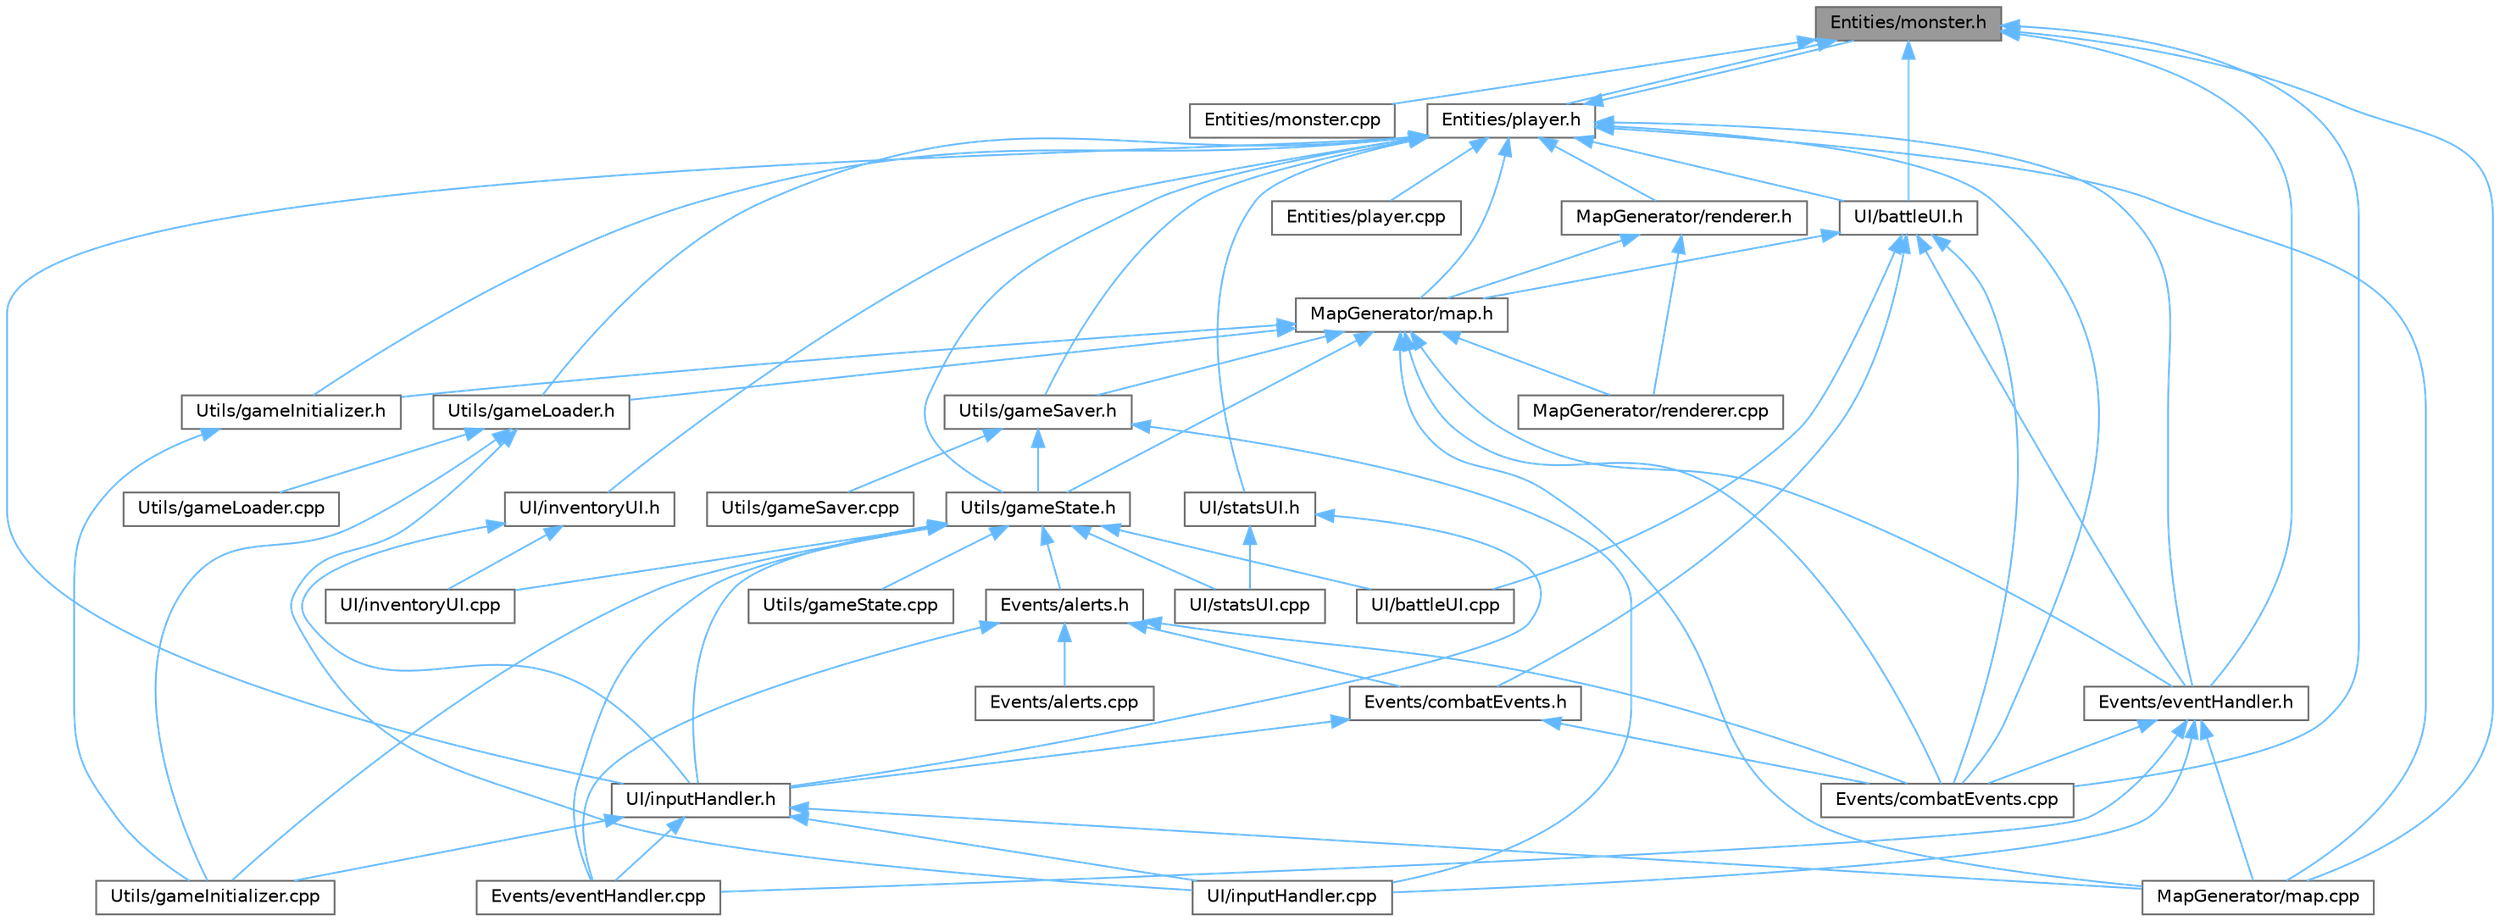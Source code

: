 digraph "Entities/monster.h"
{
 // LATEX_PDF_SIZE
  bgcolor="transparent";
  edge [fontname=Helvetica,fontsize=10,labelfontname=Helvetica,labelfontsize=10];
  node [fontname=Helvetica,fontsize=10,shape=box,height=0.2,width=0.4];
  Node1 [id="Node000001",label="Entities/monster.h",height=0.2,width=0.4,color="gray40", fillcolor="grey60", style="filled", fontcolor="black",tooltip=" "];
  Node1 -> Node2 [id="edge70_Node000001_Node000002",dir="back",color="steelblue1",style="solid",tooltip=" "];
  Node2 [id="Node000002",label="Entities/monster.cpp",height=0.2,width=0.4,color="grey40", fillcolor="white", style="filled",URL="$monster_8cpp.html",tooltip=" "];
  Node1 -> Node3 [id="edge71_Node000001_Node000003",dir="back",color="steelblue1",style="solid",tooltip=" "];
  Node3 [id="Node000003",label="Entities/player.h",height=0.2,width=0.4,color="grey40", fillcolor="white", style="filled",URL="$player_8h.html",tooltip=" "];
  Node3 -> Node1 [id="edge72_Node000003_Node000001",dir="back",color="steelblue1",style="solid",tooltip=" "];
  Node3 -> Node4 [id="edge73_Node000003_Node000004",dir="back",color="steelblue1",style="solid",tooltip=" "];
  Node4 [id="Node000004",label="Entities/player.cpp",height=0.2,width=0.4,color="grey40", fillcolor="white", style="filled",URL="$player_8cpp.html",tooltip=" "];
  Node3 -> Node5 [id="edge74_Node000003_Node000005",dir="back",color="steelblue1",style="solid",tooltip=" "];
  Node5 [id="Node000005",label="Events/combatEvents.cpp",height=0.2,width=0.4,color="grey40", fillcolor="white", style="filled",URL="$combat_events_8cpp.html",tooltip=" "];
  Node3 -> Node6 [id="edge75_Node000003_Node000006",dir="back",color="steelblue1",style="solid",tooltip=" "];
  Node6 [id="Node000006",label="Events/eventHandler.h",height=0.2,width=0.4,color="grey40", fillcolor="white", style="filled",URL="$event_handler_8h.html",tooltip=" "];
  Node6 -> Node5 [id="edge76_Node000006_Node000005",dir="back",color="steelblue1",style="solid",tooltip=" "];
  Node6 -> Node7 [id="edge77_Node000006_Node000007",dir="back",color="steelblue1",style="solid",tooltip=" "];
  Node7 [id="Node000007",label="Events/eventHandler.cpp",height=0.2,width=0.4,color="grey40", fillcolor="white", style="filled",URL="$event_handler_8cpp.html",tooltip=" "];
  Node6 -> Node8 [id="edge78_Node000006_Node000008",dir="back",color="steelblue1",style="solid",tooltip=" "];
  Node8 [id="Node000008",label="MapGenerator/map.cpp",height=0.2,width=0.4,color="grey40", fillcolor="white", style="filled",URL="$map_8cpp.html",tooltip=" "];
  Node6 -> Node9 [id="edge79_Node000006_Node000009",dir="back",color="steelblue1",style="solid",tooltip=" "];
  Node9 [id="Node000009",label="UI/inputHandler.cpp",height=0.2,width=0.4,color="grey40", fillcolor="white", style="filled",URL="$input_handler_8cpp.html",tooltip=" "];
  Node3 -> Node8 [id="edge80_Node000003_Node000008",dir="back",color="steelblue1",style="solid",tooltip=" "];
  Node3 -> Node10 [id="edge81_Node000003_Node000010",dir="back",color="steelblue1",style="solid",tooltip=" "];
  Node10 [id="Node000010",label="MapGenerator/map.h",height=0.2,width=0.4,color="grey40", fillcolor="white", style="filled",URL="$map_8h.html",tooltip=" "];
  Node10 -> Node5 [id="edge82_Node000010_Node000005",dir="back",color="steelblue1",style="solid",tooltip=" "];
  Node10 -> Node6 [id="edge83_Node000010_Node000006",dir="back",color="steelblue1",style="solid",tooltip=" "];
  Node10 -> Node8 [id="edge84_Node000010_Node000008",dir="back",color="steelblue1",style="solid",tooltip=" "];
  Node10 -> Node11 [id="edge85_Node000010_Node000011",dir="back",color="steelblue1",style="solid",tooltip=" "];
  Node11 [id="Node000011",label="MapGenerator/renderer.cpp",height=0.2,width=0.4,color="grey40", fillcolor="white", style="filled",URL="$renderer_8cpp.html",tooltip=" "];
  Node10 -> Node12 [id="edge86_Node000010_Node000012",dir="back",color="steelblue1",style="solid",tooltip=" "];
  Node12 [id="Node000012",label="Utils/gameInitializer.h",height=0.2,width=0.4,color="grey40", fillcolor="white", style="filled",URL="$game_initializer_8h.html",tooltip=" "];
  Node12 -> Node13 [id="edge87_Node000012_Node000013",dir="back",color="steelblue1",style="solid",tooltip=" "];
  Node13 [id="Node000013",label="Utils/gameInitializer.cpp",height=0.2,width=0.4,color="grey40", fillcolor="white", style="filled",URL="$game_initializer_8cpp.html",tooltip=" "];
  Node10 -> Node14 [id="edge88_Node000010_Node000014",dir="back",color="steelblue1",style="solid",tooltip=" "];
  Node14 [id="Node000014",label="Utils/gameLoader.h",height=0.2,width=0.4,color="grey40", fillcolor="white", style="filled",URL="$game_loader_8h.html",tooltip=" "];
  Node14 -> Node9 [id="edge89_Node000014_Node000009",dir="back",color="steelblue1",style="solid",tooltip=" "];
  Node14 -> Node13 [id="edge90_Node000014_Node000013",dir="back",color="steelblue1",style="solid",tooltip=" "];
  Node14 -> Node15 [id="edge91_Node000014_Node000015",dir="back",color="steelblue1",style="solid",tooltip=" "];
  Node15 [id="Node000015",label="Utils/gameLoader.cpp",height=0.2,width=0.4,color="grey40", fillcolor="white", style="filled",URL="$game_loader_8cpp.html",tooltip=" "];
  Node10 -> Node16 [id="edge92_Node000010_Node000016",dir="back",color="steelblue1",style="solid",tooltip=" "];
  Node16 [id="Node000016",label="Utils/gameSaver.h",height=0.2,width=0.4,color="grey40", fillcolor="white", style="filled",URL="$game_saver_8h.html",tooltip=" "];
  Node16 -> Node9 [id="edge93_Node000016_Node000009",dir="back",color="steelblue1",style="solid",tooltip=" "];
  Node16 -> Node17 [id="edge94_Node000016_Node000017",dir="back",color="steelblue1",style="solid",tooltip=" "];
  Node17 [id="Node000017",label="Utils/gameSaver.cpp",height=0.2,width=0.4,color="grey40", fillcolor="white", style="filled",URL="$game_saver_8cpp.html",tooltip=" "];
  Node16 -> Node18 [id="edge95_Node000016_Node000018",dir="back",color="steelblue1",style="solid",tooltip=" "];
  Node18 [id="Node000018",label="Utils/gameState.h",height=0.2,width=0.4,color="grey40", fillcolor="white", style="filled",URL="$game_state_8h.html",tooltip=" "];
  Node18 -> Node19 [id="edge96_Node000018_Node000019",dir="back",color="steelblue1",style="solid",tooltip=" "];
  Node19 [id="Node000019",label="Events/alerts.h",height=0.2,width=0.4,color="grey40", fillcolor="white", style="filled",URL="$alerts_8h.html",tooltip=" "];
  Node19 -> Node20 [id="edge97_Node000019_Node000020",dir="back",color="steelblue1",style="solid",tooltip=" "];
  Node20 [id="Node000020",label="Events/alerts.cpp",height=0.2,width=0.4,color="grey40", fillcolor="white", style="filled",URL="$alerts_8cpp.html",tooltip=" "];
  Node19 -> Node5 [id="edge98_Node000019_Node000005",dir="back",color="steelblue1",style="solid",tooltip=" "];
  Node19 -> Node21 [id="edge99_Node000019_Node000021",dir="back",color="steelblue1",style="solid",tooltip=" "];
  Node21 [id="Node000021",label="Events/combatEvents.h",height=0.2,width=0.4,color="grey40", fillcolor="white", style="filled",URL="$combat_events_8h.html",tooltip=" "];
  Node21 -> Node5 [id="edge100_Node000021_Node000005",dir="back",color="steelblue1",style="solid",tooltip=" "];
  Node21 -> Node22 [id="edge101_Node000021_Node000022",dir="back",color="steelblue1",style="solid",tooltip=" "];
  Node22 [id="Node000022",label="UI/inputHandler.h",height=0.2,width=0.4,color="grey40", fillcolor="white", style="filled",URL="$input_handler_8h.html",tooltip=" "];
  Node22 -> Node7 [id="edge102_Node000022_Node000007",dir="back",color="steelblue1",style="solid",tooltip=" "];
  Node22 -> Node8 [id="edge103_Node000022_Node000008",dir="back",color="steelblue1",style="solid",tooltip=" "];
  Node22 -> Node9 [id="edge104_Node000022_Node000009",dir="back",color="steelblue1",style="solid",tooltip=" "];
  Node22 -> Node13 [id="edge105_Node000022_Node000013",dir="back",color="steelblue1",style="solid",tooltip=" "];
  Node19 -> Node7 [id="edge106_Node000019_Node000007",dir="back",color="steelblue1",style="solid",tooltip=" "];
  Node18 -> Node7 [id="edge107_Node000018_Node000007",dir="back",color="steelblue1",style="solid",tooltip=" "];
  Node18 -> Node23 [id="edge108_Node000018_Node000023",dir="back",color="steelblue1",style="solid",tooltip=" "];
  Node23 [id="Node000023",label="UI/battleUI.cpp",height=0.2,width=0.4,color="grey40", fillcolor="white", style="filled",URL="$battle_u_i_8cpp.html",tooltip=" "];
  Node18 -> Node22 [id="edge109_Node000018_Node000022",dir="back",color="steelblue1",style="solid",tooltip=" "];
  Node18 -> Node24 [id="edge110_Node000018_Node000024",dir="back",color="steelblue1",style="solid",tooltip=" "];
  Node24 [id="Node000024",label="UI/inventoryUI.cpp",height=0.2,width=0.4,color="grey40", fillcolor="white", style="filled",URL="$inventory_u_i_8cpp.html",tooltip=" "];
  Node18 -> Node25 [id="edge111_Node000018_Node000025",dir="back",color="steelblue1",style="solid",tooltip=" "];
  Node25 [id="Node000025",label="UI/statsUI.cpp",height=0.2,width=0.4,color="grey40", fillcolor="white", style="filled",URL="$stats_u_i_8cpp.html",tooltip=" "];
  Node18 -> Node13 [id="edge112_Node000018_Node000013",dir="back",color="steelblue1",style="solid",tooltip=" "];
  Node18 -> Node26 [id="edge113_Node000018_Node000026",dir="back",color="steelblue1",style="solid",tooltip=" "];
  Node26 [id="Node000026",label="Utils/gameState.cpp",height=0.2,width=0.4,color="grey40", fillcolor="white", style="filled",URL="$game_state_8cpp.html",tooltip=" "];
  Node10 -> Node18 [id="edge114_Node000010_Node000018",dir="back",color="steelblue1",style="solid",tooltip=" "];
  Node3 -> Node27 [id="edge115_Node000003_Node000027",dir="back",color="steelblue1",style="solid",tooltip=" "];
  Node27 [id="Node000027",label="MapGenerator/renderer.h",height=0.2,width=0.4,color="grey40", fillcolor="white", style="filled",URL="$renderer_8h.html",tooltip=" "];
  Node27 -> Node10 [id="edge116_Node000027_Node000010",dir="back",color="steelblue1",style="solid",tooltip=" "];
  Node27 -> Node11 [id="edge117_Node000027_Node000011",dir="back",color="steelblue1",style="solid",tooltip=" "];
  Node3 -> Node28 [id="edge118_Node000003_Node000028",dir="back",color="steelblue1",style="solid",tooltip=" "];
  Node28 [id="Node000028",label="UI/battleUI.h",height=0.2,width=0.4,color="grey40", fillcolor="white", style="filled",URL="$battle_u_i_8h.html",tooltip=" "];
  Node28 -> Node5 [id="edge119_Node000028_Node000005",dir="back",color="steelblue1",style="solid",tooltip=" "];
  Node28 -> Node21 [id="edge120_Node000028_Node000021",dir="back",color="steelblue1",style="solid",tooltip=" "];
  Node28 -> Node6 [id="edge121_Node000028_Node000006",dir="back",color="steelblue1",style="solid",tooltip=" "];
  Node28 -> Node10 [id="edge122_Node000028_Node000010",dir="back",color="steelblue1",style="solid",tooltip=" "];
  Node28 -> Node23 [id="edge123_Node000028_Node000023",dir="back",color="steelblue1",style="solid",tooltip=" "];
  Node3 -> Node22 [id="edge124_Node000003_Node000022",dir="back",color="steelblue1",style="solid",tooltip=" "];
  Node3 -> Node29 [id="edge125_Node000003_Node000029",dir="back",color="steelblue1",style="solid",tooltip=" "];
  Node29 [id="Node000029",label="UI/inventoryUI.h",height=0.2,width=0.4,color="grey40", fillcolor="white", style="filled",URL="$inventory_u_i_8h.html",tooltip=" "];
  Node29 -> Node22 [id="edge126_Node000029_Node000022",dir="back",color="steelblue1",style="solid",tooltip=" "];
  Node29 -> Node24 [id="edge127_Node000029_Node000024",dir="back",color="steelblue1",style="solid",tooltip=" "];
  Node3 -> Node30 [id="edge128_Node000003_Node000030",dir="back",color="steelblue1",style="solid",tooltip=" "];
  Node30 [id="Node000030",label="UI/statsUI.h",height=0.2,width=0.4,color="grey40", fillcolor="white", style="filled",URL="$stats_u_i_8h.html",tooltip=" "];
  Node30 -> Node22 [id="edge129_Node000030_Node000022",dir="back",color="steelblue1",style="solid",tooltip=" "];
  Node30 -> Node25 [id="edge130_Node000030_Node000025",dir="back",color="steelblue1",style="solid",tooltip=" "];
  Node3 -> Node12 [id="edge131_Node000003_Node000012",dir="back",color="steelblue1",style="solid",tooltip=" "];
  Node3 -> Node14 [id="edge132_Node000003_Node000014",dir="back",color="steelblue1",style="solid",tooltip=" "];
  Node3 -> Node16 [id="edge133_Node000003_Node000016",dir="back",color="steelblue1",style="solid",tooltip=" "];
  Node3 -> Node18 [id="edge134_Node000003_Node000018",dir="back",color="steelblue1",style="solid",tooltip=" "];
  Node1 -> Node5 [id="edge135_Node000001_Node000005",dir="back",color="steelblue1",style="solid",tooltip=" "];
  Node1 -> Node6 [id="edge136_Node000001_Node000006",dir="back",color="steelblue1",style="solid",tooltip=" "];
  Node1 -> Node8 [id="edge137_Node000001_Node000008",dir="back",color="steelblue1",style="solid",tooltip=" "];
  Node1 -> Node28 [id="edge138_Node000001_Node000028",dir="back",color="steelblue1",style="solid",tooltip=" "];
}
